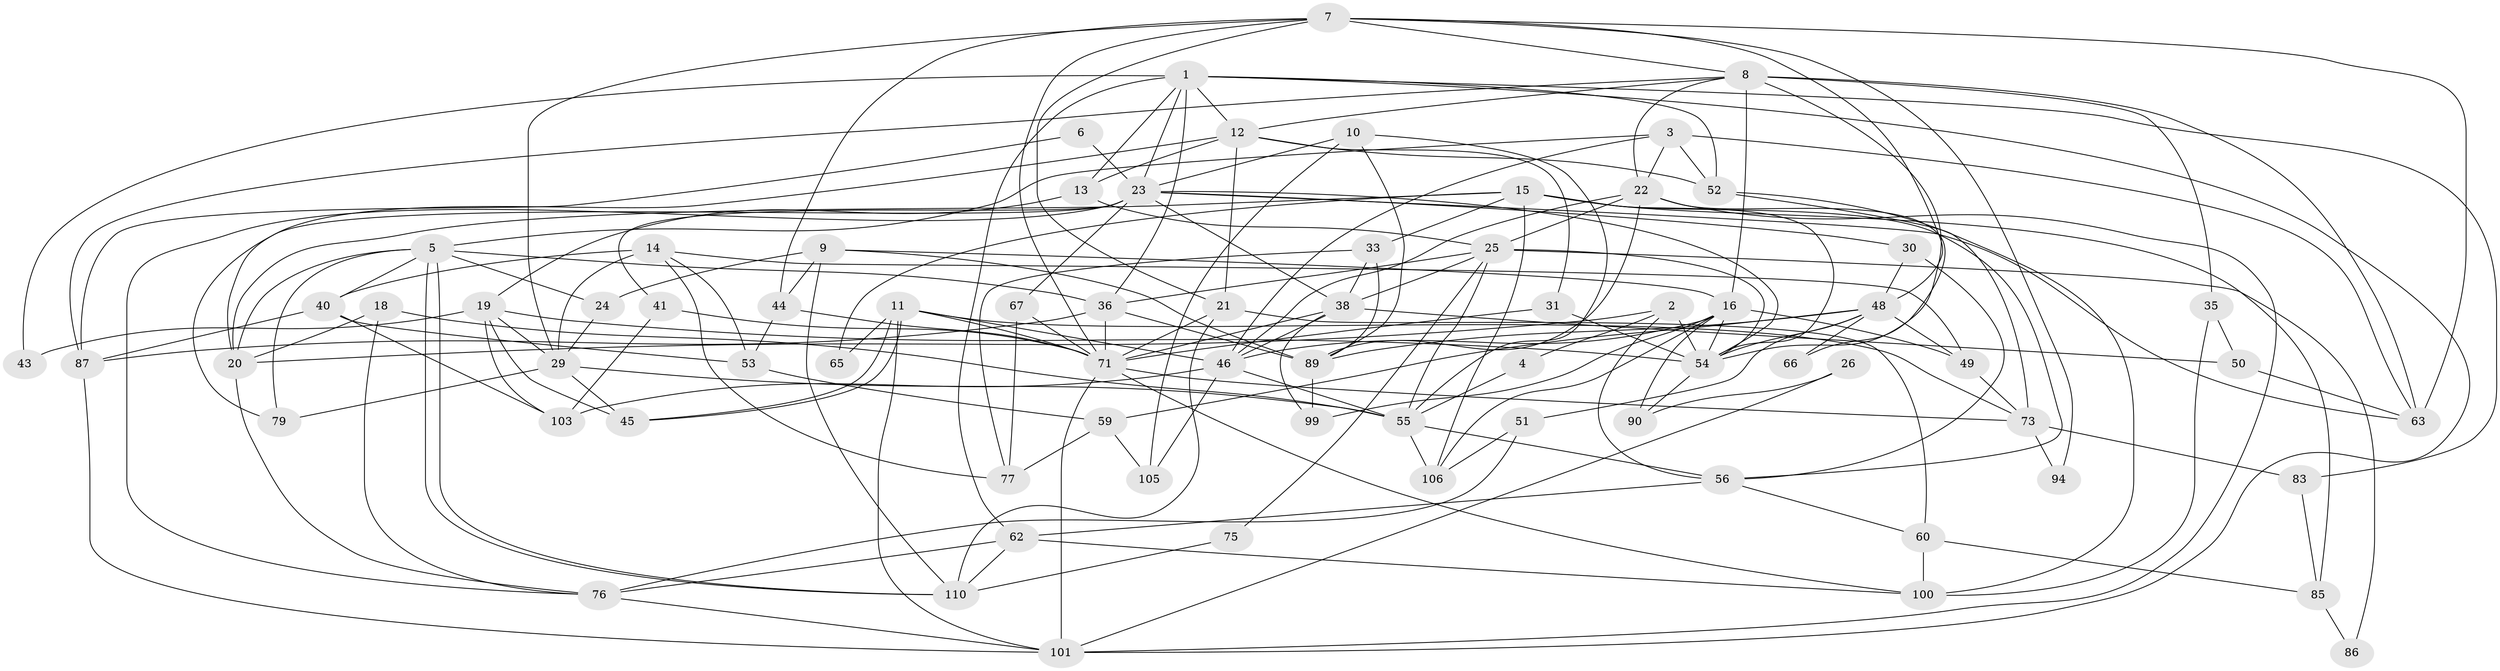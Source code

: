 // Generated by graph-tools (version 1.1) at 2025/24/03/03/25 07:24:02]
// undirected, 74 vertices, 185 edges
graph export_dot {
graph [start="1"]
  node [color=gray90,style=filled];
  1 [super="+88"];
  2 [super="+17"];
  3 [super="+84"];
  4;
  5 [super="+109"];
  6;
  7 [super="+34"];
  8 [super="+64"];
  9 [super="+37"];
  10;
  11 [super="+69"];
  12 [super="+32"];
  13 [super="+108"];
  14 [super="+28"];
  15 [super="+95"];
  16 [super="+27"];
  18;
  19 [super="+42"];
  20 [super="+82"];
  21 [super="+96"];
  22 [super="+80"];
  23 [super="+93"];
  24;
  25 [super="+74"];
  26;
  29 [super="+68"];
  30;
  31;
  33;
  35;
  36 [super="+39"];
  38 [super="+78"];
  40;
  41 [super="+81"];
  43;
  44 [super="+72"];
  45;
  46 [super="+47"];
  48 [super="+61"];
  49 [super="+102"];
  50;
  51;
  52;
  53;
  54 [super="+70"];
  55 [super="+58"];
  56 [super="+57"];
  59;
  60;
  62;
  63 [super="+112"];
  65;
  66;
  67;
  71 [super="+107"];
  73 [super="+97"];
  75;
  76 [super="+113"];
  77 [super="+98"];
  79;
  83;
  85;
  86;
  87 [super="+92"];
  89 [super="+91"];
  90;
  94;
  99;
  100 [super="+114"];
  101 [super="+104"];
  103;
  105;
  106;
  110 [super="+111"];
  1 -- 23;
  1 -- 13;
  1 -- 52;
  1 -- 62;
  1 -- 83;
  1 -- 101;
  1 -- 43;
  1 -- 12;
  1 -- 36;
  2 -- 54 [weight=2];
  2 -- 56;
  2 -- 4;
  2 -- 20;
  3 -- 46;
  3 -- 22;
  3 -- 52;
  3 -- 5;
  3 -- 63;
  4 -- 55;
  5 -- 110;
  5 -- 110;
  5 -- 36;
  5 -- 24;
  5 -- 40;
  5 -- 20;
  5 -- 79;
  6 -- 87;
  6 -- 23;
  7 -- 71;
  7 -- 48;
  7 -- 29;
  7 -- 94;
  7 -- 44;
  7 -- 63;
  7 -- 8;
  7 -- 21;
  8 -- 12;
  8 -- 54;
  8 -- 87;
  8 -- 16;
  8 -- 63;
  8 -- 35;
  8 -- 22;
  9 -- 16;
  9 -- 89;
  9 -- 24;
  9 -- 44;
  9 -- 110;
  10 -- 89;
  10 -- 23;
  10 -- 105;
  10 -- 55;
  11 -- 45;
  11 -- 45;
  11 -- 65;
  11 -- 46;
  11 -- 73;
  11 -- 101;
  11 -- 71;
  12 -- 31;
  12 -- 52;
  12 -- 13 [weight=2];
  12 -- 20;
  12 -- 21;
  13 -- 25;
  13 -- 19;
  14 -- 40;
  14 -- 49;
  14 -- 53;
  14 -- 29;
  14 -- 77;
  15 -- 20;
  15 -- 33;
  15 -- 56;
  15 -- 65;
  15 -- 54;
  15 -- 106;
  15 -- 85;
  16 -- 106;
  16 -- 49;
  16 -- 99;
  16 -- 54;
  16 -- 90;
  16 -- 46;
  18 -- 55;
  18 -- 20;
  18 -- 76;
  19 -- 29;
  19 -- 45;
  19 -- 103;
  19 -- 43;
  19 -- 54;
  20 -- 76;
  21 -- 110;
  21 -- 71;
  21 -- 60;
  22 -- 25;
  22 -- 66;
  22 -- 101;
  22 -- 89;
  22 -- 46;
  23 -- 63;
  23 -- 30;
  23 -- 67;
  23 -- 79;
  23 -- 54;
  23 -- 38;
  23 -- 41;
  23 -- 76;
  24 -- 29;
  25 -- 38;
  25 -- 54;
  25 -- 75;
  25 -- 86;
  25 -- 55;
  25 -- 36;
  26 -- 90;
  26 -- 101;
  29 -- 45;
  29 -- 55;
  29 -- 79;
  30 -- 56;
  30 -- 48;
  31 -- 54;
  31 -- 71;
  33 -- 89;
  33 -- 77;
  33 -- 38;
  35 -- 50;
  35 -- 100;
  36 -- 89;
  36 -- 87;
  36 -- 71;
  38 -- 46;
  38 -- 50;
  38 -- 99;
  38 -- 71;
  40 -- 103;
  40 -- 53;
  40 -- 87;
  41 -- 71;
  41 -- 103;
  44 -- 53;
  44 -- 71;
  46 -- 103;
  46 -- 105;
  46 -- 55;
  48 -- 54;
  48 -- 51;
  48 -- 66;
  48 -- 59;
  48 -- 89;
  48 -- 49;
  49 -- 73;
  50 -- 63;
  51 -- 76;
  51 -- 106;
  52 -- 73;
  52 -- 100;
  53 -- 59;
  54 -- 90;
  55 -- 106;
  55 -- 56;
  56 -- 62;
  56 -- 60;
  59 -- 105;
  59 -- 77;
  60 -- 85;
  60 -- 100;
  62 -- 110;
  62 -- 100;
  62 -- 76;
  67 -- 71;
  67 -- 77;
  71 -- 101;
  71 -- 100;
  71 -- 73;
  73 -- 94;
  73 -- 83;
  75 -- 110;
  76 -- 101;
  83 -- 85;
  85 -- 86;
  87 -- 101;
  89 -- 99;
}
